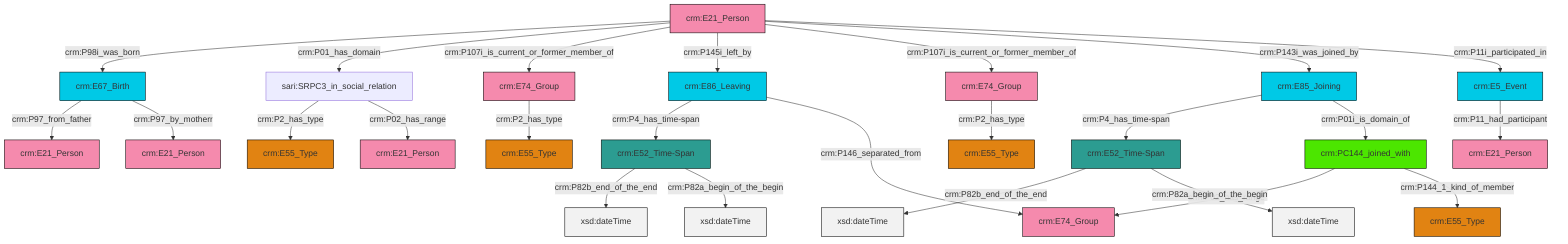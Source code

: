 graph TD
classDef Literal fill:#f2f2f2,stroke:#000000;
classDef CRM_Entity fill:#FFFFFF,stroke:#000000;
classDef Temporal_Entity fill:#00C9E6, stroke:#000000;
classDef Type fill:#E18312, stroke:#000000;
classDef Time-Span fill:#2C9C91, stroke:#000000;
classDef Appellation fill:#FFEB7F, stroke:#000000;
classDef Place fill:#008836, stroke:#000000;
classDef Persistent_Item fill:#B266B2, stroke:#000000;
classDef Conceptual_Object fill:#FFD700, stroke:#000000;
classDef Physical_Thing fill:#D2B48C, stroke:#000000;
classDef Actor fill:#f58aad, stroke:#000000;
classDef PC_Classes fill:#4ce600, stroke:#000000;
classDef Multi fill:#cccccc,stroke:#000000;

2["crm:E52_Time-Span"]:::Time-Span -->|crm:P82b_end_of_the_end| 4[xsd:dateTime]:::Literal
7["crm:E67_Birth"]:::Temporal_Entity -->|crm:P97_from_father| 5["crm:E21_Person"]:::Actor
8["crm:E86_Leaving"]:::Temporal_Entity -->|crm:P4_has_time-span| 2["crm:E52_Time-Span"]:::Time-Span
9["crm:E21_Person"]:::Actor -->|crm:P98i_was_born| 7["crm:E67_Birth"]:::Temporal_Entity
9["crm:E21_Person"]:::Actor -->|crm:P01_has_domain| 10["sari:SRPC3_in_social_relation"]:::Default
15["crm:PC144_joined_with"]:::PC_Classes -->|crm:P02_has_range| 16["crm:E74_Group"]:::Actor
10["sari:SRPC3_in_social_relation"]:::Default -->|crm:P2_has_type| 19["crm:E55_Type"]:::Type
15["crm:PC144_joined_with"]:::PC_Classes -->|crm:P144_1_kind_of_member| 11["crm:E55_Type"]:::Type
2["crm:E52_Time-Span"]:::Time-Span -->|crm:P82a_begin_of_the_begin| 23[xsd:dateTime]:::Literal
24["crm:E52_Time-Span"]:::Time-Span -->|crm:P82b_end_of_the_end| 25[xsd:dateTime]:::Literal
9["crm:E21_Person"]:::Actor -->|crm:P107i_is_current_or_former_member_of| 13["crm:E74_Group"]:::Actor
9["crm:E21_Person"]:::Actor -->|crm:P145i_left_by| 8["crm:E86_Leaving"]:::Temporal_Entity
9["crm:E21_Person"]:::Actor -->|crm:P107i_is_current_or_former_member_of| 27["crm:E74_Group"]:::Actor
9["crm:E21_Person"]:::Actor -->|crm:P143i_was_joined_by| 17["crm:E85_Joining"]:::Temporal_Entity
10["sari:SRPC3_in_social_relation"]:::Default -->|crm:P02_has_range| 33["crm:E21_Person"]:::Actor
9["crm:E21_Person"]:::Actor -->|crm:P11i_participated_in| 34["crm:E5_Event"]:::Temporal_Entity
8["crm:E86_Leaving"]:::Temporal_Entity -->|crm:P146_separated_from| 16["crm:E74_Group"]:::Actor
34["crm:E5_Event"]:::Temporal_Entity -->|crm:P11_had_participant| 0["crm:E21_Person"]:::Actor
13["crm:E74_Group"]:::Actor -->|crm:P2_has_type| 35["crm:E55_Type"]:::Type
24["crm:E52_Time-Span"]:::Time-Span -->|crm:P82a_begin_of_the_begin| 43[xsd:dateTime]:::Literal
7["crm:E67_Birth"]:::Temporal_Entity -->|crm:P97_by_motherr| 30["crm:E21_Person"]:::Actor
27["crm:E74_Group"]:::Actor -->|crm:P2_has_type| 21["crm:E55_Type"]:::Type
17["crm:E85_Joining"]:::Temporal_Entity -->|crm:P4_has_time-span| 24["crm:E52_Time-Span"]:::Time-Span
17["crm:E85_Joining"]:::Temporal_Entity -->|crm:P01i_is_domain_of| 15["crm:PC144_joined_with"]:::PC_Classes